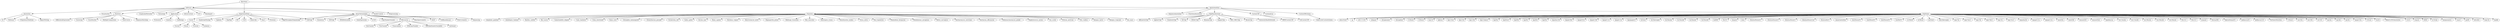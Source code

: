 /* Bioc Views Vocabular Definition in dot format */

/* How To Process this file:
   1. Use dot2gxl from graphviz to transform into GXL format.
          dot2gxl biocViewsVocab.dot > biocViewsVocab.gxl
   2. use graph::fromGXL to obtain a graphNEL object
          
*/

digraph G {

/* Root */
BiocViews -> Software;
BiocViews -> AnnotationData;
BiocViews -> ExperimentData;

/* Software */
Software -> Annotation;
Software -> Visualization;
Software -> Statistics;
Software -> GraphsAndNetworks;
Software -> Technology;
Software -> Applications;
Software -> Infrastructure;
Software -> GUI;
Software -> DataImport;
Software -> AssayTechnologies;
Software -> QualityControl;
Software -> Preprocessing;

/* AssayTechnologies subview */
AssayTechnologies -> HighThroughputSequencing
AssayTechnologies -> ExonArray;
AssayTechnologies -> SNPchip;
AssayTechnologies -> DNAMethylation;
AssayTechnologies -> GeneExpression;
AssayTechnologies -> ChIPchip;
AssayTechnologies -> aCGH;
AssayTechnologies -> CopyNumberVariants;
AssayTechnologies -> Microarray;
AssayTechnologies -> MassSpectrometry;
AssayTechnologies -> SAGE;
AssayTechnologies -> CellBasedAssays;
AssayTechnologies -> FlowCytometry;
AssayTechnologies -> Sequencing;

/* Microarray subview */
Microarray -> OneChannel;
Microarray -> TwoChannel;
Microarray -> Transcription;
Microarray -> DNACopyNumber;
Microarray -> SNPsAndGeneticVariability;
Microarray -> CpGIsland;

/* Statistics subview */
Statistics -> DifferentialExpression;
Statistics -> Clustering;
Statistics -> Classification;
Statistics -> MultipleComparisons;
Statistics -> TimeCourse;
Statistics -> SequenceMatching;

/* Applications subview */
Applications -> Proteomics;
Applications -> Genetics;
Applications -> CellBiology;

/* Annotation subview */
Annotation -> GO;
Annotation -> Pathways;
Annotation -> ProprietaryPlatforms;
Annotation -> ReportWriting;

/* AnnotationData */

/* AnnotationData Organisms */
AnnotationData -> Organism;
Organism -> Anopheles_gambiae;
Organism -> Arabidopsis_thaliana;
Organism -> Bacillus_subtilis;
Organism -> Bos_taurus;
Organism -> Caenorhabditis_elegans;
Organism -> Canis_familiaris;
Organism -> Ciona_intestinalis;
Organism -> Danio_rerio;
Organism -> Drosophila_melanogaster;
Organism -> Eremothecium_gossypii;
Organism -> Escherichia_coli;
Organism -> Gallus_gallus;
Organism -> Glycine_max;
Organism -> Homo_sapiens;
Organism -> Hordeum_vulgare;
Organism -> Kluyveromyces_lactis;
Organism -> Magnaporthe_grisea;
Organism -> Medicago_truncatula;
Organism -> Mus_musculus;
Organism -> Neurospora_crassa;
Organism -> Oncorhynchus_mykiss;
Organism -> Oryza_sativa;
Organism -> Pan_troglodytes;
Organism -> Plasmodium_falciparum;
Organism -> Pseudomonas_aeruginosa;
Organism -> Rattus_norvegicus;
Organism -> Saccharomyces_cerevisiae;
Organism -> Saccharum_officinarum;
Organism -> Schizosaccharomyces_pombe;
Organism -> Staphylococcus_aureus;
Organism -> Sus_scrofa;
Organism -> Triticum_aestivum;
Organism -> Vitis_vinifera;
Organism -> Xenopus_laevis;
Organism -> Xenopus_tropicalis;
Organism -> Zea_mays;


/* AnnotationData Misc */
AnnotationData -> SequenceAnnotation;
AnnotationData -> FunctionalAnnotation;
AnnotationData -> ChipManufacturer;
AnnotationData -> CustomCDF;
AnnotationData -> CustomArray;
AnnotationData -> CustomDBSchema;

ChipManufacturer -> AffymetrixChip;
ChipManufacturer -> AgilentChip;
ChipManufacturer -> ClonetechChip;
ChipManufacturer -> GEChip;
ChipManufacturer -> INDACChip;
ChipManufacturer -> IlluminaChip;
ChipManufacturer -> QiagenChip;
ChipManufacturer -> RNG_MRCChip;
ChipManufacturer -> RocheChip;
ChipManufacturer -> UniversityHealthNetwork;

CustomCDF -> MBNICustomCDF;
CustomCDF -> GACustomCDF;
CustomDBSchema -> GeneCardsCustomSchema;

/* AnnotationData Chip Names */
AnnotationData -> ChipName;
ChipName -> adme16cod;
ChipName -> ag;
ChipName -> ath1121501;
ChipName -> celegans;
ChipName -> drosgenome1;
ChipName -> drosophila2;
ChipName -> h10kcod;
ChipName -> h20kcod;
ChipName -> hcg110;
ChipName -> hgfocus;
ChipName -> hgu133a2;
ChipName -> hgu133a;
ChipName -> hgu133b;
ChipName -> hgu133plus2;
ChipName -> hgu95a;
ChipName -> hgu95av2;
ChipName -> hgu95b;
ChipName -> hgu95c;
ChipName -> hgu95d;
ChipName -> hgu95e;
ChipName -> hguatlas13k;
ChipName -> hgug4100a;
ChipName -> hgug4101a;
ChipName -> hgug4110b;
ChipName -> hgug4111a;
ChipName -> hgug4112a;
ChipName -> hguqiagenv3;
ChipName -> hi16cod;
ChipName -> hs25kresogen;
ChipName -> hu35ksuba;
ChipName -> hu35ksubb;
ChipName -> hu35ksubc;
ChipName -> hu35ksubd;
ChipName -> hu6800;
ChipName -> HuO22;
ChipName -> hwgcod;
ChipName -> indac;
ChipName -> illuminaHumanv1;
ChipName -> illuminaHumanv2;
ChipName -> illuminaMousev1;
ChipName -> illuminaMousev1p1;
ChipName -> illuminaRatv1;
ChipName -> JazaerimetaData;
ChipName -> lumiHumanV1;
ChipName -> lumiMouseV1;
ChipName -> lumiHumanV2;
ChipName -> lumiRatV1;
ChipName -> m10kcod;
ChipName -> m20kcod;
ChipName -> mi16cod;
ChipName -> mm24kresogen;
ChipName -> mgu74a;
ChipName -> mgu74av2;
ChipName -> mgu74b;
ChipName -> mgu74bv2;
ChipName -> mgu74c;
ChipName -> mgu74cv2;
ChipName -> mguatlas5k;
ChipName -> mgug4121a;
ChipName -> mgug4122a;
ChipName -> moe430a;
ChipName -> moe430b;
ChipName -> mouse4302;
ChipName -> mouse430a2;
ChipName -> mpedbarray;
ChipName -> mu11ksuba;
ChipName -> mu11ksubb;
ChipName -> mu19ksuba;
ChipName -> mu19ksubb;
ChipName -> mu19ksubc;
ChipName -> Mu15v1;
ChipName -> Mu22v3;
ChipName -> mwgcod;
ChipName -> Norway981;
ChipName -> OperonHumanV3;
ChipName -> pedbarrayv9;
ChipName -> pedbarrayv10;
ChipName -> PartheenMetaData;
ChipName -> r10kcod;
ChipName -> rae230a;
ChipName -> rae230b;
ChipName -> rat2302;
ChipName -> rgu34a;
ChipName -> rgu34b;
ChipName -> rgu34c;
ChipName -> rgug4130a;
ChipName -> ri16cod;
ChipName -> rnu34;
ChipName -> Roberts2005Annotation;
ChipName -> rtu34;
ChipName -> rwgcod;
ChipName -> SHDZ;
ChipName -> u133x3p;
ChipName -> xenopuslaevis;
ChipName -> yeast2;
ChipName -> ygs98;
ChipName -> zebrafish;
ChipName -> hcgi12k;
ChipName -> hcgi8k;



/* ExperimentData */
ExperimentData -> Cancer;
ExperimentData -> QualityAndTesting;
ExperimentData -> SpikeIns;
ExperimentData -> HapMap;
ExperimentData -> HIV;
ExperimentData -> CGH;
ExperimentData -> ChIPchip;
ExperimentData -> StemCells;
ExperimentData -> HighThroughputSequencing;
ExperimentData -> Yeast;
ExperimentData -> Proteome;

/* Cancer subview*/
Cancer -> Ovarian;
Cancer -> Breast;
Cancer -> Prostate;
Cancer -> Leukemia;


}
